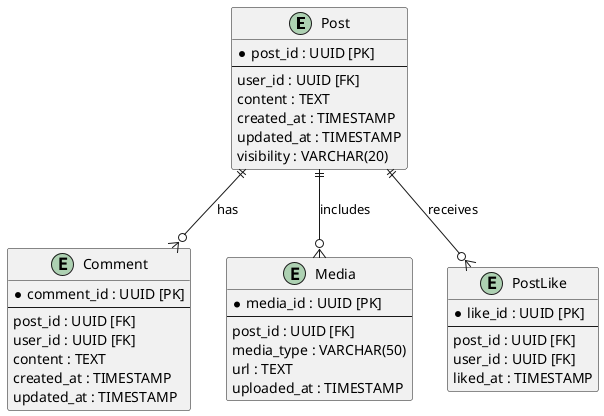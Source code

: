 @startuml "Posts Service"
entity Post {
    * post_id : UUID [PK]
    --
    user_id : UUID [FK]
    content : TEXT
    created_at : TIMESTAMP
    updated_at : TIMESTAMP
    visibility : VARCHAR(20)
}

entity Comment {
    * comment_id : UUID [PK]
    --
    post_id : UUID [FK]
    user_id : UUID [FK]
    content : TEXT
    created_at : TIMESTAMP
    updated_at : TIMESTAMP
}

entity Media {
    * media_id : UUID [PK]
    --
    post_id : UUID [FK]
    media_type : VARCHAR(50)
    url : TEXT
    uploaded_at : TIMESTAMP
}

entity PostLike {
    * like_id : UUID [PK]
    --
    post_id : UUID [FK]
    user_id : UUID [FK]
    liked_at : TIMESTAMP
}

Post ||--o{ Comment : has
Post ||--o{ Media : includes
Post ||--o{ PostLike : receives
@enduml
